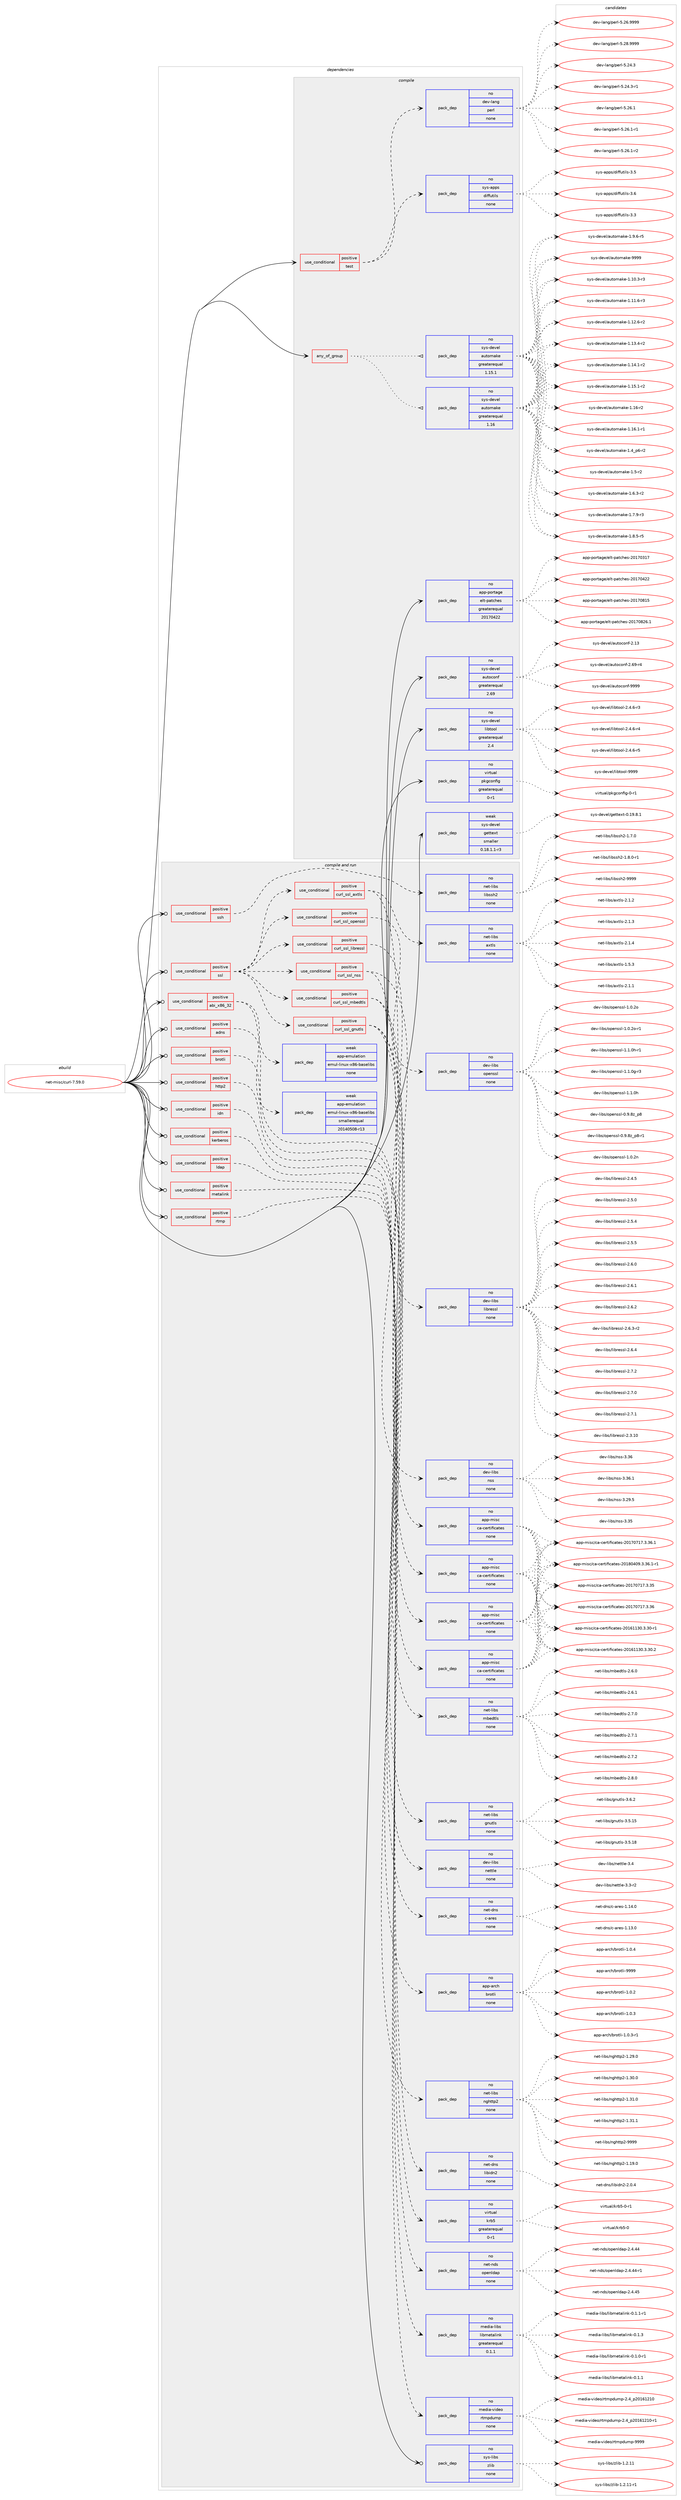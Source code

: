 digraph prolog {

# *************
# Graph options
# *************

newrank=true;
concentrate=true;
compound=true;
graph [rankdir=LR,fontname=Helvetica,fontsize=10,ranksep=1.5];#, ranksep=2.5, nodesep=0.2];
edge  [arrowhead=vee];
node  [fontname=Helvetica,fontsize=10];

# **********
# The ebuild
# **********

subgraph cluster_leftcol {
color=gray;
rank=same;
label=<<i>ebuild</i>>;
id [label="net-misc/curl-7.59.0", color=red, width=4, href="../net-misc/curl-7.59.0.svg"];
}

# ****************
# The dependencies
# ****************

subgraph cluster_midcol {
color=gray;
label=<<i>dependencies</i>>;
subgraph cluster_compile {
fillcolor="#eeeeee";
style=filled;
label=<<i>compile</i>>;
subgraph any24 {
dependency906 [label=<<TABLE BORDER="0" CELLBORDER="1" CELLSPACING="0" CELLPADDING="4"><TR><TD CELLPADDING="10">any_of_group</TD></TR></TABLE>>, shape=none, color=red];subgraph pack633 {
dependency907 [label=<<TABLE BORDER="0" CELLBORDER="1" CELLSPACING="0" CELLPADDING="4" WIDTH="220"><TR><TD ROWSPAN="6" CELLPADDING="30">pack_dep</TD></TR><TR><TD WIDTH="110">no</TD></TR><TR><TD>sys-devel</TD></TR><TR><TD>automake</TD></TR><TR><TD>greaterequal</TD></TR><TR><TD>1.16</TD></TR></TABLE>>, shape=none, color=blue];
}
dependency906:e -> dependency907:w [weight=20,style="dotted",arrowhead="oinv"];
subgraph pack634 {
dependency908 [label=<<TABLE BORDER="0" CELLBORDER="1" CELLSPACING="0" CELLPADDING="4" WIDTH="220"><TR><TD ROWSPAN="6" CELLPADDING="30">pack_dep</TD></TR><TR><TD WIDTH="110">no</TD></TR><TR><TD>sys-devel</TD></TR><TR><TD>automake</TD></TR><TR><TD>greaterequal</TD></TR><TR><TD>1.15.1</TD></TR></TABLE>>, shape=none, color=blue];
}
dependency906:e -> dependency908:w [weight=20,style="dotted",arrowhead="oinv"];
}
id:e -> dependency906:w [weight=20,style="solid",arrowhead="vee"];
subgraph cond251 {
dependency909 [label=<<TABLE BORDER="0" CELLBORDER="1" CELLSPACING="0" CELLPADDING="4"><TR><TD ROWSPAN="3" CELLPADDING="10">use_conditional</TD></TR><TR><TD>positive</TD></TR><TR><TD>test</TD></TR></TABLE>>, shape=none, color=red];
subgraph pack635 {
dependency910 [label=<<TABLE BORDER="0" CELLBORDER="1" CELLSPACING="0" CELLPADDING="4" WIDTH="220"><TR><TD ROWSPAN="6" CELLPADDING="30">pack_dep</TD></TR><TR><TD WIDTH="110">no</TD></TR><TR><TD>sys-apps</TD></TR><TR><TD>diffutils</TD></TR><TR><TD>none</TD></TR><TR><TD></TD></TR></TABLE>>, shape=none, color=blue];
}
dependency909:e -> dependency910:w [weight=20,style="dashed",arrowhead="vee"];
subgraph pack636 {
dependency911 [label=<<TABLE BORDER="0" CELLBORDER="1" CELLSPACING="0" CELLPADDING="4" WIDTH="220"><TR><TD ROWSPAN="6" CELLPADDING="30">pack_dep</TD></TR><TR><TD WIDTH="110">no</TD></TR><TR><TD>dev-lang</TD></TR><TR><TD>perl</TD></TR><TR><TD>none</TD></TR><TR><TD></TD></TR></TABLE>>, shape=none, color=blue];
}
dependency909:e -> dependency911:w [weight=20,style="dashed",arrowhead="vee"];
}
id:e -> dependency909:w [weight=20,style="solid",arrowhead="vee"];
subgraph pack637 {
dependency912 [label=<<TABLE BORDER="0" CELLBORDER="1" CELLSPACING="0" CELLPADDING="4" WIDTH="220"><TR><TD ROWSPAN="6" CELLPADDING="30">pack_dep</TD></TR><TR><TD WIDTH="110">no</TD></TR><TR><TD>app-portage</TD></TR><TR><TD>elt-patches</TD></TR><TR><TD>greaterequal</TD></TR><TR><TD>20170422</TD></TR></TABLE>>, shape=none, color=blue];
}
id:e -> dependency912:w [weight=20,style="solid",arrowhead="vee"];
subgraph pack638 {
dependency913 [label=<<TABLE BORDER="0" CELLBORDER="1" CELLSPACING="0" CELLPADDING="4" WIDTH="220"><TR><TD ROWSPAN="6" CELLPADDING="30">pack_dep</TD></TR><TR><TD WIDTH="110">no</TD></TR><TR><TD>sys-devel</TD></TR><TR><TD>autoconf</TD></TR><TR><TD>greaterequal</TD></TR><TR><TD>2.69</TD></TR></TABLE>>, shape=none, color=blue];
}
id:e -> dependency913:w [weight=20,style="solid",arrowhead="vee"];
subgraph pack639 {
dependency914 [label=<<TABLE BORDER="0" CELLBORDER="1" CELLSPACING="0" CELLPADDING="4" WIDTH="220"><TR><TD ROWSPAN="6" CELLPADDING="30">pack_dep</TD></TR><TR><TD WIDTH="110">no</TD></TR><TR><TD>sys-devel</TD></TR><TR><TD>libtool</TD></TR><TR><TD>greaterequal</TD></TR><TR><TD>2.4</TD></TR></TABLE>>, shape=none, color=blue];
}
id:e -> dependency914:w [weight=20,style="solid",arrowhead="vee"];
subgraph pack640 {
dependency915 [label=<<TABLE BORDER="0" CELLBORDER="1" CELLSPACING="0" CELLPADDING="4" WIDTH="220"><TR><TD ROWSPAN="6" CELLPADDING="30">pack_dep</TD></TR><TR><TD WIDTH="110">no</TD></TR><TR><TD>virtual</TD></TR><TR><TD>pkgconfig</TD></TR><TR><TD>greaterequal</TD></TR><TR><TD>0-r1</TD></TR></TABLE>>, shape=none, color=blue];
}
id:e -> dependency915:w [weight=20,style="solid",arrowhead="vee"];
subgraph pack641 {
dependency916 [label=<<TABLE BORDER="0" CELLBORDER="1" CELLSPACING="0" CELLPADDING="4" WIDTH="220"><TR><TD ROWSPAN="6" CELLPADDING="30">pack_dep</TD></TR><TR><TD WIDTH="110">weak</TD></TR><TR><TD>sys-devel</TD></TR><TR><TD>gettext</TD></TR><TR><TD>smaller</TD></TR><TR><TD>0.18.1.1-r3</TD></TR></TABLE>>, shape=none, color=blue];
}
id:e -> dependency916:w [weight=20,style="solid",arrowhead="vee"];
}
subgraph cluster_compileandrun {
fillcolor="#eeeeee";
style=filled;
label=<<i>compile and run</i>>;
subgraph cond252 {
dependency917 [label=<<TABLE BORDER="0" CELLBORDER="1" CELLSPACING="0" CELLPADDING="4"><TR><TD ROWSPAN="3" CELLPADDING="10">use_conditional</TD></TR><TR><TD>positive</TD></TR><TR><TD>abi_x86_32</TD></TR></TABLE>>, shape=none, color=red];
subgraph pack642 {
dependency918 [label=<<TABLE BORDER="0" CELLBORDER="1" CELLSPACING="0" CELLPADDING="4" WIDTH="220"><TR><TD ROWSPAN="6" CELLPADDING="30">pack_dep</TD></TR><TR><TD WIDTH="110">weak</TD></TR><TR><TD>app-emulation</TD></TR><TR><TD>emul-linux-x86-baselibs</TD></TR><TR><TD>smallerequal</TD></TR><TR><TD>20140508-r13</TD></TR></TABLE>>, shape=none, color=blue];
}
dependency917:e -> dependency918:w [weight=20,style="dashed",arrowhead="vee"];
subgraph pack643 {
dependency919 [label=<<TABLE BORDER="0" CELLBORDER="1" CELLSPACING="0" CELLPADDING="4" WIDTH="220"><TR><TD ROWSPAN="6" CELLPADDING="30">pack_dep</TD></TR><TR><TD WIDTH="110">weak</TD></TR><TR><TD>app-emulation</TD></TR><TR><TD>emul-linux-x86-baselibs</TD></TR><TR><TD>none</TD></TR><TR><TD></TD></TR></TABLE>>, shape=none, color=blue];
}
dependency917:e -> dependency919:w [weight=20,style="dashed",arrowhead="vee"];
}
id:e -> dependency917:w [weight=20,style="solid",arrowhead="odotvee"];
subgraph cond253 {
dependency920 [label=<<TABLE BORDER="0" CELLBORDER="1" CELLSPACING="0" CELLPADDING="4"><TR><TD ROWSPAN="3" CELLPADDING="10">use_conditional</TD></TR><TR><TD>positive</TD></TR><TR><TD>adns</TD></TR></TABLE>>, shape=none, color=red];
subgraph pack644 {
dependency921 [label=<<TABLE BORDER="0" CELLBORDER="1" CELLSPACING="0" CELLPADDING="4" WIDTH="220"><TR><TD ROWSPAN="6" CELLPADDING="30">pack_dep</TD></TR><TR><TD WIDTH="110">no</TD></TR><TR><TD>net-dns</TD></TR><TR><TD>c-ares</TD></TR><TR><TD>none</TD></TR><TR><TD></TD></TR></TABLE>>, shape=none, color=blue];
}
dependency920:e -> dependency921:w [weight=20,style="dashed",arrowhead="vee"];
}
id:e -> dependency920:w [weight=20,style="solid",arrowhead="odotvee"];
subgraph cond254 {
dependency922 [label=<<TABLE BORDER="0" CELLBORDER="1" CELLSPACING="0" CELLPADDING="4"><TR><TD ROWSPAN="3" CELLPADDING="10">use_conditional</TD></TR><TR><TD>positive</TD></TR><TR><TD>brotli</TD></TR></TABLE>>, shape=none, color=red];
subgraph pack645 {
dependency923 [label=<<TABLE BORDER="0" CELLBORDER="1" CELLSPACING="0" CELLPADDING="4" WIDTH="220"><TR><TD ROWSPAN="6" CELLPADDING="30">pack_dep</TD></TR><TR><TD WIDTH="110">no</TD></TR><TR><TD>app-arch</TD></TR><TR><TD>brotli</TD></TR><TR><TD>none</TD></TR><TR><TD></TD></TR></TABLE>>, shape=none, color=blue];
}
dependency922:e -> dependency923:w [weight=20,style="dashed",arrowhead="vee"];
}
id:e -> dependency922:w [weight=20,style="solid",arrowhead="odotvee"];
subgraph cond255 {
dependency924 [label=<<TABLE BORDER="0" CELLBORDER="1" CELLSPACING="0" CELLPADDING="4"><TR><TD ROWSPAN="3" CELLPADDING="10">use_conditional</TD></TR><TR><TD>positive</TD></TR><TR><TD>http2</TD></TR></TABLE>>, shape=none, color=red];
subgraph pack646 {
dependency925 [label=<<TABLE BORDER="0" CELLBORDER="1" CELLSPACING="0" CELLPADDING="4" WIDTH="220"><TR><TD ROWSPAN="6" CELLPADDING="30">pack_dep</TD></TR><TR><TD WIDTH="110">no</TD></TR><TR><TD>net-libs</TD></TR><TR><TD>nghttp2</TD></TR><TR><TD>none</TD></TR><TR><TD></TD></TR></TABLE>>, shape=none, color=blue];
}
dependency924:e -> dependency925:w [weight=20,style="dashed",arrowhead="vee"];
}
id:e -> dependency924:w [weight=20,style="solid",arrowhead="odotvee"];
subgraph cond256 {
dependency926 [label=<<TABLE BORDER="0" CELLBORDER="1" CELLSPACING="0" CELLPADDING="4"><TR><TD ROWSPAN="3" CELLPADDING="10">use_conditional</TD></TR><TR><TD>positive</TD></TR><TR><TD>idn</TD></TR></TABLE>>, shape=none, color=red];
subgraph pack647 {
dependency927 [label=<<TABLE BORDER="0" CELLBORDER="1" CELLSPACING="0" CELLPADDING="4" WIDTH="220"><TR><TD ROWSPAN="6" CELLPADDING="30">pack_dep</TD></TR><TR><TD WIDTH="110">no</TD></TR><TR><TD>net-dns</TD></TR><TR><TD>libidn2</TD></TR><TR><TD>none</TD></TR><TR><TD></TD></TR></TABLE>>, shape=none, color=blue];
}
dependency926:e -> dependency927:w [weight=20,style="dashed",arrowhead="vee"];
}
id:e -> dependency926:w [weight=20,style="solid",arrowhead="odotvee"];
subgraph cond257 {
dependency928 [label=<<TABLE BORDER="0" CELLBORDER="1" CELLSPACING="0" CELLPADDING="4"><TR><TD ROWSPAN="3" CELLPADDING="10">use_conditional</TD></TR><TR><TD>positive</TD></TR><TR><TD>kerberos</TD></TR></TABLE>>, shape=none, color=red];
subgraph pack648 {
dependency929 [label=<<TABLE BORDER="0" CELLBORDER="1" CELLSPACING="0" CELLPADDING="4" WIDTH="220"><TR><TD ROWSPAN="6" CELLPADDING="30">pack_dep</TD></TR><TR><TD WIDTH="110">no</TD></TR><TR><TD>virtual</TD></TR><TR><TD>krb5</TD></TR><TR><TD>greaterequal</TD></TR><TR><TD>0-r1</TD></TR></TABLE>>, shape=none, color=blue];
}
dependency928:e -> dependency929:w [weight=20,style="dashed",arrowhead="vee"];
}
id:e -> dependency928:w [weight=20,style="solid",arrowhead="odotvee"];
subgraph cond258 {
dependency930 [label=<<TABLE BORDER="0" CELLBORDER="1" CELLSPACING="0" CELLPADDING="4"><TR><TD ROWSPAN="3" CELLPADDING="10">use_conditional</TD></TR><TR><TD>positive</TD></TR><TR><TD>ldap</TD></TR></TABLE>>, shape=none, color=red];
subgraph pack649 {
dependency931 [label=<<TABLE BORDER="0" CELLBORDER="1" CELLSPACING="0" CELLPADDING="4" WIDTH="220"><TR><TD ROWSPAN="6" CELLPADDING="30">pack_dep</TD></TR><TR><TD WIDTH="110">no</TD></TR><TR><TD>net-nds</TD></TR><TR><TD>openldap</TD></TR><TR><TD>none</TD></TR><TR><TD></TD></TR></TABLE>>, shape=none, color=blue];
}
dependency930:e -> dependency931:w [weight=20,style="dashed",arrowhead="vee"];
}
id:e -> dependency930:w [weight=20,style="solid",arrowhead="odotvee"];
subgraph cond259 {
dependency932 [label=<<TABLE BORDER="0" CELLBORDER="1" CELLSPACING="0" CELLPADDING="4"><TR><TD ROWSPAN="3" CELLPADDING="10">use_conditional</TD></TR><TR><TD>positive</TD></TR><TR><TD>metalink</TD></TR></TABLE>>, shape=none, color=red];
subgraph pack650 {
dependency933 [label=<<TABLE BORDER="0" CELLBORDER="1" CELLSPACING="0" CELLPADDING="4" WIDTH="220"><TR><TD ROWSPAN="6" CELLPADDING="30">pack_dep</TD></TR><TR><TD WIDTH="110">no</TD></TR><TR><TD>media-libs</TD></TR><TR><TD>libmetalink</TD></TR><TR><TD>greaterequal</TD></TR><TR><TD>0.1.1</TD></TR></TABLE>>, shape=none, color=blue];
}
dependency932:e -> dependency933:w [weight=20,style="dashed",arrowhead="vee"];
}
id:e -> dependency932:w [weight=20,style="solid",arrowhead="odotvee"];
subgraph cond260 {
dependency934 [label=<<TABLE BORDER="0" CELLBORDER="1" CELLSPACING="0" CELLPADDING="4"><TR><TD ROWSPAN="3" CELLPADDING="10">use_conditional</TD></TR><TR><TD>positive</TD></TR><TR><TD>rtmp</TD></TR></TABLE>>, shape=none, color=red];
subgraph pack651 {
dependency935 [label=<<TABLE BORDER="0" CELLBORDER="1" CELLSPACING="0" CELLPADDING="4" WIDTH="220"><TR><TD ROWSPAN="6" CELLPADDING="30">pack_dep</TD></TR><TR><TD WIDTH="110">no</TD></TR><TR><TD>media-video</TD></TR><TR><TD>rtmpdump</TD></TR><TR><TD>none</TD></TR><TR><TD></TD></TR></TABLE>>, shape=none, color=blue];
}
dependency934:e -> dependency935:w [weight=20,style="dashed",arrowhead="vee"];
}
id:e -> dependency934:w [weight=20,style="solid",arrowhead="odotvee"];
subgraph cond261 {
dependency936 [label=<<TABLE BORDER="0" CELLBORDER="1" CELLSPACING="0" CELLPADDING="4"><TR><TD ROWSPAN="3" CELLPADDING="10">use_conditional</TD></TR><TR><TD>positive</TD></TR><TR><TD>ssh</TD></TR></TABLE>>, shape=none, color=red];
subgraph pack652 {
dependency937 [label=<<TABLE BORDER="0" CELLBORDER="1" CELLSPACING="0" CELLPADDING="4" WIDTH="220"><TR><TD ROWSPAN="6" CELLPADDING="30">pack_dep</TD></TR><TR><TD WIDTH="110">no</TD></TR><TR><TD>net-libs</TD></TR><TR><TD>libssh2</TD></TR><TR><TD>none</TD></TR><TR><TD></TD></TR></TABLE>>, shape=none, color=blue];
}
dependency936:e -> dependency937:w [weight=20,style="dashed",arrowhead="vee"];
}
id:e -> dependency936:w [weight=20,style="solid",arrowhead="odotvee"];
subgraph cond262 {
dependency938 [label=<<TABLE BORDER="0" CELLBORDER="1" CELLSPACING="0" CELLPADDING="4"><TR><TD ROWSPAN="3" CELLPADDING="10">use_conditional</TD></TR><TR><TD>positive</TD></TR><TR><TD>ssl</TD></TR></TABLE>>, shape=none, color=red];
subgraph cond263 {
dependency939 [label=<<TABLE BORDER="0" CELLBORDER="1" CELLSPACING="0" CELLPADDING="4"><TR><TD ROWSPAN="3" CELLPADDING="10">use_conditional</TD></TR><TR><TD>positive</TD></TR><TR><TD>curl_ssl_axtls</TD></TR></TABLE>>, shape=none, color=red];
subgraph pack653 {
dependency940 [label=<<TABLE BORDER="0" CELLBORDER="1" CELLSPACING="0" CELLPADDING="4" WIDTH="220"><TR><TD ROWSPAN="6" CELLPADDING="30">pack_dep</TD></TR><TR><TD WIDTH="110">no</TD></TR><TR><TD>net-libs</TD></TR><TR><TD>axtls</TD></TR><TR><TD>none</TD></TR><TR><TD></TD></TR></TABLE>>, shape=none, color=blue];
}
dependency939:e -> dependency940:w [weight=20,style="dashed",arrowhead="vee"];
subgraph pack654 {
dependency941 [label=<<TABLE BORDER="0" CELLBORDER="1" CELLSPACING="0" CELLPADDING="4" WIDTH="220"><TR><TD ROWSPAN="6" CELLPADDING="30">pack_dep</TD></TR><TR><TD WIDTH="110">no</TD></TR><TR><TD>app-misc</TD></TR><TR><TD>ca-certificates</TD></TR><TR><TD>none</TD></TR><TR><TD></TD></TR></TABLE>>, shape=none, color=blue];
}
dependency939:e -> dependency941:w [weight=20,style="dashed",arrowhead="vee"];
}
dependency938:e -> dependency939:w [weight=20,style="dashed",arrowhead="vee"];
subgraph cond264 {
dependency942 [label=<<TABLE BORDER="0" CELLBORDER="1" CELLSPACING="0" CELLPADDING="4"><TR><TD ROWSPAN="3" CELLPADDING="10">use_conditional</TD></TR><TR><TD>positive</TD></TR><TR><TD>curl_ssl_gnutls</TD></TR></TABLE>>, shape=none, color=red];
subgraph pack655 {
dependency943 [label=<<TABLE BORDER="0" CELLBORDER="1" CELLSPACING="0" CELLPADDING="4" WIDTH="220"><TR><TD ROWSPAN="6" CELLPADDING="30">pack_dep</TD></TR><TR><TD WIDTH="110">no</TD></TR><TR><TD>net-libs</TD></TR><TR><TD>gnutls</TD></TR><TR><TD>none</TD></TR><TR><TD></TD></TR></TABLE>>, shape=none, color=blue];
}
dependency942:e -> dependency943:w [weight=20,style="dashed",arrowhead="vee"];
subgraph pack656 {
dependency944 [label=<<TABLE BORDER="0" CELLBORDER="1" CELLSPACING="0" CELLPADDING="4" WIDTH="220"><TR><TD ROWSPAN="6" CELLPADDING="30">pack_dep</TD></TR><TR><TD WIDTH="110">no</TD></TR><TR><TD>dev-libs</TD></TR><TR><TD>nettle</TD></TR><TR><TD>none</TD></TR><TR><TD></TD></TR></TABLE>>, shape=none, color=blue];
}
dependency942:e -> dependency944:w [weight=20,style="dashed",arrowhead="vee"];
subgraph pack657 {
dependency945 [label=<<TABLE BORDER="0" CELLBORDER="1" CELLSPACING="0" CELLPADDING="4" WIDTH="220"><TR><TD ROWSPAN="6" CELLPADDING="30">pack_dep</TD></TR><TR><TD WIDTH="110">no</TD></TR><TR><TD>app-misc</TD></TR><TR><TD>ca-certificates</TD></TR><TR><TD>none</TD></TR><TR><TD></TD></TR></TABLE>>, shape=none, color=blue];
}
dependency942:e -> dependency945:w [weight=20,style="dashed",arrowhead="vee"];
}
dependency938:e -> dependency942:w [weight=20,style="dashed",arrowhead="vee"];
subgraph cond265 {
dependency946 [label=<<TABLE BORDER="0" CELLBORDER="1" CELLSPACING="0" CELLPADDING="4"><TR><TD ROWSPAN="3" CELLPADDING="10">use_conditional</TD></TR><TR><TD>positive</TD></TR><TR><TD>curl_ssl_libressl</TD></TR></TABLE>>, shape=none, color=red];
subgraph pack658 {
dependency947 [label=<<TABLE BORDER="0" CELLBORDER="1" CELLSPACING="0" CELLPADDING="4" WIDTH="220"><TR><TD ROWSPAN="6" CELLPADDING="30">pack_dep</TD></TR><TR><TD WIDTH="110">no</TD></TR><TR><TD>dev-libs</TD></TR><TR><TD>libressl</TD></TR><TR><TD>none</TD></TR><TR><TD></TD></TR></TABLE>>, shape=none, color=blue];
}
dependency946:e -> dependency947:w [weight=20,style="dashed",arrowhead="vee"];
}
dependency938:e -> dependency946:w [weight=20,style="dashed",arrowhead="vee"];
subgraph cond266 {
dependency948 [label=<<TABLE BORDER="0" CELLBORDER="1" CELLSPACING="0" CELLPADDING="4"><TR><TD ROWSPAN="3" CELLPADDING="10">use_conditional</TD></TR><TR><TD>positive</TD></TR><TR><TD>curl_ssl_mbedtls</TD></TR></TABLE>>, shape=none, color=red];
subgraph pack659 {
dependency949 [label=<<TABLE BORDER="0" CELLBORDER="1" CELLSPACING="0" CELLPADDING="4" WIDTH="220"><TR><TD ROWSPAN="6" CELLPADDING="30">pack_dep</TD></TR><TR><TD WIDTH="110">no</TD></TR><TR><TD>net-libs</TD></TR><TR><TD>mbedtls</TD></TR><TR><TD>none</TD></TR><TR><TD></TD></TR></TABLE>>, shape=none, color=blue];
}
dependency948:e -> dependency949:w [weight=20,style="dashed",arrowhead="vee"];
subgraph pack660 {
dependency950 [label=<<TABLE BORDER="0" CELLBORDER="1" CELLSPACING="0" CELLPADDING="4" WIDTH="220"><TR><TD ROWSPAN="6" CELLPADDING="30">pack_dep</TD></TR><TR><TD WIDTH="110">no</TD></TR><TR><TD>app-misc</TD></TR><TR><TD>ca-certificates</TD></TR><TR><TD>none</TD></TR><TR><TD></TD></TR></TABLE>>, shape=none, color=blue];
}
dependency948:e -> dependency950:w [weight=20,style="dashed",arrowhead="vee"];
}
dependency938:e -> dependency948:w [weight=20,style="dashed",arrowhead="vee"];
subgraph cond267 {
dependency951 [label=<<TABLE BORDER="0" CELLBORDER="1" CELLSPACING="0" CELLPADDING="4"><TR><TD ROWSPAN="3" CELLPADDING="10">use_conditional</TD></TR><TR><TD>positive</TD></TR><TR><TD>curl_ssl_openssl</TD></TR></TABLE>>, shape=none, color=red];
subgraph pack661 {
dependency952 [label=<<TABLE BORDER="0" CELLBORDER="1" CELLSPACING="0" CELLPADDING="4" WIDTH="220"><TR><TD ROWSPAN="6" CELLPADDING="30">pack_dep</TD></TR><TR><TD WIDTH="110">no</TD></TR><TR><TD>dev-libs</TD></TR><TR><TD>openssl</TD></TR><TR><TD>none</TD></TR><TR><TD></TD></TR></TABLE>>, shape=none, color=blue];
}
dependency951:e -> dependency952:w [weight=20,style="dashed",arrowhead="vee"];
}
dependency938:e -> dependency951:w [weight=20,style="dashed",arrowhead="vee"];
subgraph cond268 {
dependency953 [label=<<TABLE BORDER="0" CELLBORDER="1" CELLSPACING="0" CELLPADDING="4"><TR><TD ROWSPAN="3" CELLPADDING="10">use_conditional</TD></TR><TR><TD>positive</TD></TR><TR><TD>curl_ssl_nss</TD></TR></TABLE>>, shape=none, color=red];
subgraph pack662 {
dependency954 [label=<<TABLE BORDER="0" CELLBORDER="1" CELLSPACING="0" CELLPADDING="4" WIDTH="220"><TR><TD ROWSPAN="6" CELLPADDING="30">pack_dep</TD></TR><TR><TD WIDTH="110">no</TD></TR><TR><TD>dev-libs</TD></TR><TR><TD>nss</TD></TR><TR><TD>none</TD></TR><TR><TD></TD></TR></TABLE>>, shape=none, color=blue];
}
dependency953:e -> dependency954:w [weight=20,style="dashed",arrowhead="vee"];
subgraph pack663 {
dependency955 [label=<<TABLE BORDER="0" CELLBORDER="1" CELLSPACING="0" CELLPADDING="4" WIDTH="220"><TR><TD ROWSPAN="6" CELLPADDING="30">pack_dep</TD></TR><TR><TD WIDTH="110">no</TD></TR><TR><TD>app-misc</TD></TR><TR><TD>ca-certificates</TD></TR><TR><TD>none</TD></TR><TR><TD></TD></TR></TABLE>>, shape=none, color=blue];
}
dependency953:e -> dependency955:w [weight=20,style="dashed",arrowhead="vee"];
}
dependency938:e -> dependency953:w [weight=20,style="dashed",arrowhead="vee"];
}
id:e -> dependency938:w [weight=20,style="solid",arrowhead="odotvee"];
subgraph pack664 {
dependency956 [label=<<TABLE BORDER="0" CELLBORDER="1" CELLSPACING="0" CELLPADDING="4" WIDTH="220"><TR><TD ROWSPAN="6" CELLPADDING="30">pack_dep</TD></TR><TR><TD WIDTH="110">no</TD></TR><TR><TD>sys-libs</TD></TR><TR><TD>zlib</TD></TR><TR><TD>none</TD></TR><TR><TD></TD></TR></TABLE>>, shape=none, color=blue];
}
id:e -> dependency956:w [weight=20,style="solid",arrowhead="odotvee"];
}
subgraph cluster_run {
fillcolor="#eeeeee";
style=filled;
label=<<i>run</i>>;
}
}

# **************
# The candidates
# **************

subgraph cluster_choices {
rank=same;
color=gray;
label=<<i>candidates</i>>;

subgraph choice633 {
color=black;
nodesep=1;
choice11512111545100101118101108479711711611110997107101454946494846514511451 [label="sys-devel/automake-1.10.3-r3", color=red, width=4,href="../sys-devel/automake-1.10.3-r3.svg"];
choice11512111545100101118101108479711711611110997107101454946494946544511451 [label="sys-devel/automake-1.11.6-r3", color=red, width=4,href="../sys-devel/automake-1.11.6-r3.svg"];
choice11512111545100101118101108479711711611110997107101454946495046544511450 [label="sys-devel/automake-1.12.6-r2", color=red, width=4,href="../sys-devel/automake-1.12.6-r2.svg"];
choice11512111545100101118101108479711711611110997107101454946495146524511450 [label="sys-devel/automake-1.13.4-r2", color=red, width=4,href="../sys-devel/automake-1.13.4-r2.svg"];
choice11512111545100101118101108479711711611110997107101454946495246494511450 [label="sys-devel/automake-1.14.1-r2", color=red, width=4,href="../sys-devel/automake-1.14.1-r2.svg"];
choice11512111545100101118101108479711711611110997107101454946495346494511450 [label="sys-devel/automake-1.15.1-r2", color=red, width=4,href="../sys-devel/automake-1.15.1-r2.svg"];
choice1151211154510010111810110847971171161111099710710145494649544511450 [label="sys-devel/automake-1.16-r2", color=red, width=4,href="../sys-devel/automake-1.16-r2.svg"];
choice11512111545100101118101108479711711611110997107101454946495446494511449 [label="sys-devel/automake-1.16.1-r1", color=red, width=4,href="../sys-devel/automake-1.16.1-r1.svg"];
choice115121115451001011181011084797117116111109971071014549465295112544511450 [label="sys-devel/automake-1.4_p6-r2", color=red, width=4,href="../sys-devel/automake-1.4_p6-r2.svg"];
choice11512111545100101118101108479711711611110997107101454946534511450 [label="sys-devel/automake-1.5-r2", color=red, width=4,href="../sys-devel/automake-1.5-r2.svg"];
choice115121115451001011181011084797117116111109971071014549465446514511450 [label="sys-devel/automake-1.6.3-r2", color=red, width=4,href="../sys-devel/automake-1.6.3-r2.svg"];
choice115121115451001011181011084797117116111109971071014549465546574511451 [label="sys-devel/automake-1.7.9-r3", color=red, width=4,href="../sys-devel/automake-1.7.9-r3.svg"];
choice115121115451001011181011084797117116111109971071014549465646534511453 [label="sys-devel/automake-1.8.5-r5", color=red, width=4,href="../sys-devel/automake-1.8.5-r5.svg"];
choice115121115451001011181011084797117116111109971071014549465746544511453 [label="sys-devel/automake-1.9.6-r5", color=red, width=4,href="../sys-devel/automake-1.9.6-r5.svg"];
choice115121115451001011181011084797117116111109971071014557575757 [label="sys-devel/automake-9999", color=red, width=4,href="../sys-devel/automake-9999.svg"];
dependency907:e -> choice11512111545100101118101108479711711611110997107101454946494846514511451:w [style=dotted,weight="100"];
dependency907:e -> choice11512111545100101118101108479711711611110997107101454946494946544511451:w [style=dotted,weight="100"];
dependency907:e -> choice11512111545100101118101108479711711611110997107101454946495046544511450:w [style=dotted,weight="100"];
dependency907:e -> choice11512111545100101118101108479711711611110997107101454946495146524511450:w [style=dotted,weight="100"];
dependency907:e -> choice11512111545100101118101108479711711611110997107101454946495246494511450:w [style=dotted,weight="100"];
dependency907:e -> choice11512111545100101118101108479711711611110997107101454946495346494511450:w [style=dotted,weight="100"];
dependency907:e -> choice1151211154510010111810110847971171161111099710710145494649544511450:w [style=dotted,weight="100"];
dependency907:e -> choice11512111545100101118101108479711711611110997107101454946495446494511449:w [style=dotted,weight="100"];
dependency907:e -> choice115121115451001011181011084797117116111109971071014549465295112544511450:w [style=dotted,weight="100"];
dependency907:e -> choice11512111545100101118101108479711711611110997107101454946534511450:w [style=dotted,weight="100"];
dependency907:e -> choice115121115451001011181011084797117116111109971071014549465446514511450:w [style=dotted,weight="100"];
dependency907:e -> choice115121115451001011181011084797117116111109971071014549465546574511451:w [style=dotted,weight="100"];
dependency907:e -> choice115121115451001011181011084797117116111109971071014549465646534511453:w [style=dotted,weight="100"];
dependency907:e -> choice115121115451001011181011084797117116111109971071014549465746544511453:w [style=dotted,weight="100"];
dependency907:e -> choice115121115451001011181011084797117116111109971071014557575757:w [style=dotted,weight="100"];
}
subgraph choice634 {
color=black;
nodesep=1;
choice11512111545100101118101108479711711611110997107101454946494846514511451 [label="sys-devel/automake-1.10.3-r3", color=red, width=4,href="../sys-devel/automake-1.10.3-r3.svg"];
choice11512111545100101118101108479711711611110997107101454946494946544511451 [label="sys-devel/automake-1.11.6-r3", color=red, width=4,href="../sys-devel/automake-1.11.6-r3.svg"];
choice11512111545100101118101108479711711611110997107101454946495046544511450 [label="sys-devel/automake-1.12.6-r2", color=red, width=4,href="../sys-devel/automake-1.12.6-r2.svg"];
choice11512111545100101118101108479711711611110997107101454946495146524511450 [label="sys-devel/automake-1.13.4-r2", color=red, width=4,href="../sys-devel/automake-1.13.4-r2.svg"];
choice11512111545100101118101108479711711611110997107101454946495246494511450 [label="sys-devel/automake-1.14.1-r2", color=red, width=4,href="../sys-devel/automake-1.14.1-r2.svg"];
choice11512111545100101118101108479711711611110997107101454946495346494511450 [label="sys-devel/automake-1.15.1-r2", color=red, width=4,href="../sys-devel/automake-1.15.1-r2.svg"];
choice1151211154510010111810110847971171161111099710710145494649544511450 [label="sys-devel/automake-1.16-r2", color=red, width=4,href="../sys-devel/automake-1.16-r2.svg"];
choice11512111545100101118101108479711711611110997107101454946495446494511449 [label="sys-devel/automake-1.16.1-r1", color=red, width=4,href="../sys-devel/automake-1.16.1-r1.svg"];
choice115121115451001011181011084797117116111109971071014549465295112544511450 [label="sys-devel/automake-1.4_p6-r2", color=red, width=4,href="../sys-devel/automake-1.4_p6-r2.svg"];
choice11512111545100101118101108479711711611110997107101454946534511450 [label="sys-devel/automake-1.5-r2", color=red, width=4,href="../sys-devel/automake-1.5-r2.svg"];
choice115121115451001011181011084797117116111109971071014549465446514511450 [label="sys-devel/automake-1.6.3-r2", color=red, width=4,href="../sys-devel/automake-1.6.3-r2.svg"];
choice115121115451001011181011084797117116111109971071014549465546574511451 [label="sys-devel/automake-1.7.9-r3", color=red, width=4,href="../sys-devel/automake-1.7.9-r3.svg"];
choice115121115451001011181011084797117116111109971071014549465646534511453 [label="sys-devel/automake-1.8.5-r5", color=red, width=4,href="../sys-devel/automake-1.8.5-r5.svg"];
choice115121115451001011181011084797117116111109971071014549465746544511453 [label="sys-devel/automake-1.9.6-r5", color=red, width=4,href="../sys-devel/automake-1.9.6-r5.svg"];
choice115121115451001011181011084797117116111109971071014557575757 [label="sys-devel/automake-9999", color=red, width=4,href="../sys-devel/automake-9999.svg"];
dependency908:e -> choice11512111545100101118101108479711711611110997107101454946494846514511451:w [style=dotted,weight="100"];
dependency908:e -> choice11512111545100101118101108479711711611110997107101454946494946544511451:w [style=dotted,weight="100"];
dependency908:e -> choice11512111545100101118101108479711711611110997107101454946495046544511450:w [style=dotted,weight="100"];
dependency908:e -> choice11512111545100101118101108479711711611110997107101454946495146524511450:w [style=dotted,weight="100"];
dependency908:e -> choice11512111545100101118101108479711711611110997107101454946495246494511450:w [style=dotted,weight="100"];
dependency908:e -> choice11512111545100101118101108479711711611110997107101454946495346494511450:w [style=dotted,weight="100"];
dependency908:e -> choice1151211154510010111810110847971171161111099710710145494649544511450:w [style=dotted,weight="100"];
dependency908:e -> choice11512111545100101118101108479711711611110997107101454946495446494511449:w [style=dotted,weight="100"];
dependency908:e -> choice115121115451001011181011084797117116111109971071014549465295112544511450:w [style=dotted,weight="100"];
dependency908:e -> choice11512111545100101118101108479711711611110997107101454946534511450:w [style=dotted,weight="100"];
dependency908:e -> choice115121115451001011181011084797117116111109971071014549465446514511450:w [style=dotted,weight="100"];
dependency908:e -> choice115121115451001011181011084797117116111109971071014549465546574511451:w [style=dotted,weight="100"];
dependency908:e -> choice115121115451001011181011084797117116111109971071014549465646534511453:w [style=dotted,weight="100"];
dependency908:e -> choice115121115451001011181011084797117116111109971071014549465746544511453:w [style=dotted,weight="100"];
dependency908:e -> choice115121115451001011181011084797117116111109971071014557575757:w [style=dotted,weight="100"];
}
subgraph choice635 {
color=black;
nodesep=1;
choice11512111545971121121154710010510210211711610510811545514651 [label="sys-apps/diffutils-3.3", color=red, width=4,href="../sys-apps/diffutils-3.3.svg"];
choice11512111545971121121154710010510210211711610510811545514653 [label="sys-apps/diffutils-3.5", color=red, width=4,href="../sys-apps/diffutils-3.5.svg"];
choice11512111545971121121154710010510210211711610510811545514654 [label="sys-apps/diffutils-3.6", color=red, width=4,href="../sys-apps/diffutils-3.6.svg"];
dependency910:e -> choice11512111545971121121154710010510210211711610510811545514651:w [style=dotted,weight="100"];
dependency910:e -> choice11512111545971121121154710010510210211711610510811545514653:w [style=dotted,weight="100"];
dependency910:e -> choice11512111545971121121154710010510210211711610510811545514654:w [style=dotted,weight="100"];
}
subgraph choice636 {
color=black;
nodesep=1;
choice10010111845108971101034711210111410845534650524651 [label="dev-lang/perl-5.24.3", color=red, width=4,href="../dev-lang/perl-5.24.3.svg"];
choice100101118451089711010347112101114108455346505246514511449 [label="dev-lang/perl-5.24.3-r1", color=red, width=4,href="../dev-lang/perl-5.24.3-r1.svg"];
choice10010111845108971101034711210111410845534650544649 [label="dev-lang/perl-5.26.1", color=red, width=4,href="../dev-lang/perl-5.26.1.svg"];
choice100101118451089711010347112101114108455346505446494511449 [label="dev-lang/perl-5.26.1-r1", color=red, width=4,href="../dev-lang/perl-5.26.1-r1.svg"];
choice100101118451089711010347112101114108455346505446494511450 [label="dev-lang/perl-5.26.1-r2", color=red, width=4,href="../dev-lang/perl-5.26.1-r2.svg"];
choice10010111845108971101034711210111410845534650544657575757 [label="dev-lang/perl-5.26.9999", color=red, width=4,href="../dev-lang/perl-5.26.9999.svg"];
choice10010111845108971101034711210111410845534650564657575757 [label="dev-lang/perl-5.28.9999", color=red, width=4,href="../dev-lang/perl-5.28.9999.svg"];
dependency911:e -> choice10010111845108971101034711210111410845534650524651:w [style=dotted,weight="100"];
dependency911:e -> choice100101118451089711010347112101114108455346505246514511449:w [style=dotted,weight="100"];
dependency911:e -> choice10010111845108971101034711210111410845534650544649:w [style=dotted,weight="100"];
dependency911:e -> choice100101118451089711010347112101114108455346505446494511449:w [style=dotted,weight="100"];
dependency911:e -> choice100101118451089711010347112101114108455346505446494511450:w [style=dotted,weight="100"];
dependency911:e -> choice10010111845108971101034711210111410845534650544657575757:w [style=dotted,weight="100"];
dependency911:e -> choice10010111845108971101034711210111410845534650564657575757:w [style=dotted,weight="100"];
}
subgraph choice637 {
color=black;
nodesep=1;
choice97112112451121111141169710310147101108116451129711699104101115455048495548514955 [label="app-portage/elt-patches-20170317", color=red, width=4,href="../app-portage/elt-patches-20170317.svg"];
choice97112112451121111141169710310147101108116451129711699104101115455048495548525050 [label="app-portage/elt-patches-20170422", color=red, width=4,href="../app-portage/elt-patches-20170422.svg"];
choice97112112451121111141169710310147101108116451129711699104101115455048495548564953 [label="app-portage/elt-patches-20170815", color=red, width=4,href="../app-portage/elt-patches-20170815.svg"];
choice971121124511211111411697103101471011081164511297116991041011154550484955485650544649 [label="app-portage/elt-patches-20170826.1", color=red, width=4,href="../app-portage/elt-patches-20170826.1.svg"];
dependency912:e -> choice97112112451121111141169710310147101108116451129711699104101115455048495548514955:w [style=dotted,weight="100"];
dependency912:e -> choice97112112451121111141169710310147101108116451129711699104101115455048495548525050:w [style=dotted,weight="100"];
dependency912:e -> choice97112112451121111141169710310147101108116451129711699104101115455048495548564953:w [style=dotted,weight="100"];
dependency912:e -> choice971121124511211111411697103101471011081164511297116991041011154550484955485650544649:w [style=dotted,weight="100"];
}
subgraph choice638 {
color=black;
nodesep=1;
choice115121115451001011181011084797117116111991111101024550464951 [label="sys-devel/autoconf-2.13", color=red, width=4,href="../sys-devel/autoconf-2.13.svg"];
choice1151211154510010111810110847971171161119911111010245504654574511452 [label="sys-devel/autoconf-2.69-r4", color=red, width=4,href="../sys-devel/autoconf-2.69-r4.svg"];
choice115121115451001011181011084797117116111991111101024557575757 [label="sys-devel/autoconf-9999", color=red, width=4,href="../sys-devel/autoconf-9999.svg"];
dependency913:e -> choice115121115451001011181011084797117116111991111101024550464951:w [style=dotted,weight="100"];
dependency913:e -> choice1151211154510010111810110847971171161119911111010245504654574511452:w [style=dotted,weight="100"];
dependency913:e -> choice115121115451001011181011084797117116111991111101024557575757:w [style=dotted,weight="100"];
}
subgraph choice639 {
color=black;
nodesep=1;
choice1151211154510010111810110847108105981161111111084550465246544511451 [label="sys-devel/libtool-2.4.6-r3", color=red, width=4,href="../sys-devel/libtool-2.4.6-r3.svg"];
choice1151211154510010111810110847108105981161111111084550465246544511452 [label="sys-devel/libtool-2.4.6-r4", color=red, width=4,href="../sys-devel/libtool-2.4.6-r4.svg"];
choice1151211154510010111810110847108105981161111111084550465246544511453 [label="sys-devel/libtool-2.4.6-r5", color=red, width=4,href="../sys-devel/libtool-2.4.6-r5.svg"];
choice1151211154510010111810110847108105981161111111084557575757 [label="sys-devel/libtool-9999", color=red, width=4,href="../sys-devel/libtool-9999.svg"];
dependency914:e -> choice1151211154510010111810110847108105981161111111084550465246544511451:w [style=dotted,weight="100"];
dependency914:e -> choice1151211154510010111810110847108105981161111111084550465246544511452:w [style=dotted,weight="100"];
dependency914:e -> choice1151211154510010111810110847108105981161111111084550465246544511453:w [style=dotted,weight="100"];
dependency914:e -> choice1151211154510010111810110847108105981161111111084557575757:w [style=dotted,weight="100"];
}
subgraph choice640 {
color=black;
nodesep=1;
choice11810511411611797108471121071039911111010210510345484511449 [label="virtual/pkgconfig-0-r1", color=red, width=4,href="../virtual/pkgconfig-0-r1.svg"];
dependency915:e -> choice11810511411611797108471121071039911111010210510345484511449:w [style=dotted,weight="100"];
}
subgraph choice641 {
color=black;
nodesep=1;
choice1151211154510010111810110847103101116116101120116454846495746564649 [label="sys-devel/gettext-0.19.8.1", color=red, width=4,href="../sys-devel/gettext-0.19.8.1.svg"];
dependency916:e -> choice1151211154510010111810110847103101116116101120116454846495746564649:w [style=dotted,weight="100"];
}
subgraph choice642 {
color=black;
nodesep=1;
}
subgraph choice643 {
color=black;
nodesep=1;
}
subgraph choice644 {
color=black;
nodesep=1;
choice110101116451001101154799459711410111545494649514648 [label="net-dns/c-ares-1.13.0", color=red, width=4,href="../net-dns/c-ares-1.13.0.svg"];
choice110101116451001101154799459711410111545494649524648 [label="net-dns/c-ares-1.14.0", color=red, width=4,href="../net-dns/c-ares-1.14.0.svg"];
dependency921:e -> choice110101116451001101154799459711410111545494649514648:w [style=dotted,weight="100"];
dependency921:e -> choice110101116451001101154799459711410111545494649524648:w [style=dotted,weight="100"];
}
subgraph choice645 {
color=black;
nodesep=1;
choice971121124597114991044798114111116108105454946484650 [label="app-arch/brotli-1.0.2", color=red, width=4,href="../app-arch/brotli-1.0.2.svg"];
choice971121124597114991044798114111116108105454946484651 [label="app-arch/brotli-1.0.3", color=red, width=4,href="../app-arch/brotli-1.0.3.svg"];
choice9711211245971149910447981141111161081054549464846514511449 [label="app-arch/brotli-1.0.3-r1", color=red, width=4,href="../app-arch/brotli-1.0.3-r1.svg"];
choice971121124597114991044798114111116108105454946484652 [label="app-arch/brotli-1.0.4", color=red, width=4,href="../app-arch/brotli-1.0.4.svg"];
choice9711211245971149910447981141111161081054557575757 [label="app-arch/brotli-9999", color=red, width=4,href="../app-arch/brotli-9999.svg"];
dependency923:e -> choice971121124597114991044798114111116108105454946484650:w [style=dotted,weight="100"];
dependency923:e -> choice971121124597114991044798114111116108105454946484651:w [style=dotted,weight="100"];
dependency923:e -> choice9711211245971149910447981141111161081054549464846514511449:w [style=dotted,weight="100"];
dependency923:e -> choice971121124597114991044798114111116108105454946484652:w [style=dotted,weight="100"];
dependency923:e -> choice9711211245971149910447981141111161081054557575757:w [style=dotted,weight="100"];
}
subgraph choice646 {
color=black;
nodesep=1;
choice1101011164510810598115471101031041161161125045494649574648 [label="net-libs/nghttp2-1.19.0", color=red, width=4,href="../net-libs/nghttp2-1.19.0.svg"];
choice1101011164510810598115471101031041161161125045494650574648 [label="net-libs/nghttp2-1.29.0", color=red, width=4,href="../net-libs/nghttp2-1.29.0.svg"];
choice1101011164510810598115471101031041161161125045494651484648 [label="net-libs/nghttp2-1.30.0", color=red, width=4,href="../net-libs/nghttp2-1.30.0.svg"];
choice1101011164510810598115471101031041161161125045494651494648 [label="net-libs/nghttp2-1.31.0", color=red, width=4,href="../net-libs/nghttp2-1.31.0.svg"];
choice1101011164510810598115471101031041161161125045494651494649 [label="net-libs/nghttp2-1.31.1", color=red, width=4,href="../net-libs/nghttp2-1.31.1.svg"];
choice110101116451081059811547110103104116116112504557575757 [label="net-libs/nghttp2-9999", color=red, width=4,href="../net-libs/nghttp2-9999.svg"];
dependency925:e -> choice1101011164510810598115471101031041161161125045494649574648:w [style=dotted,weight="100"];
dependency925:e -> choice1101011164510810598115471101031041161161125045494650574648:w [style=dotted,weight="100"];
dependency925:e -> choice1101011164510810598115471101031041161161125045494651484648:w [style=dotted,weight="100"];
dependency925:e -> choice1101011164510810598115471101031041161161125045494651494648:w [style=dotted,weight="100"];
dependency925:e -> choice1101011164510810598115471101031041161161125045494651494649:w [style=dotted,weight="100"];
dependency925:e -> choice110101116451081059811547110103104116116112504557575757:w [style=dotted,weight="100"];
}
subgraph choice647 {
color=black;
nodesep=1;
choice11010111645100110115471081059810510011050455046484652 [label="net-dns/libidn2-2.0.4", color=red, width=4,href="../net-dns/libidn2-2.0.4.svg"];
dependency927:e -> choice11010111645100110115471081059810510011050455046484652:w [style=dotted,weight="100"];
}
subgraph choice648 {
color=black;
nodesep=1;
choice118105114116117971084710711498534548 [label="virtual/krb5-0", color=red, width=4,href="../virtual/krb5-0.svg"];
choice1181051141161179710847107114985345484511449 [label="virtual/krb5-0-r1", color=red, width=4,href="../virtual/krb5-0-r1.svg"];
dependency929:e -> choice118105114116117971084710711498534548:w [style=dotted,weight="100"];
dependency929:e -> choice1181051141161179710847107114985345484511449:w [style=dotted,weight="100"];
}
subgraph choice649 {
color=black;
nodesep=1;
choice11010111645110100115471111121011101081009711245504652465252 [label="net-nds/openldap-2.4.44", color=red, width=4,href="../net-nds/openldap-2.4.44.svg"];
choice110101116451101001154711111210111010810097112455046524652524511449 [label="net-nds/openldap-2.4.44-r1", color=red, width=4,href="../net-nds/openldap-2.4.44-r1.svg"];
choice11010111645110100115471111121011101081009711245504652465253 [label="net-nds/openldap-2.4.45", color=red, width=4,href="../net-nds/openldap-2.4.45.svg"];
dependency931:e -> choice11010111645110100115471111121011101081009711245504652465252:w [style=dotted,weight="100"];
dependency931:e -> choice110101116451101001154711111210111010810097112455046524652524511449:w [style=dotted,weight="100"];
dependency931:e -> choice11010111645110100115471111121011101081009711245504652465253:w [style=dotted,weight="100"];
}
subgraph choice650 {
color=black;
nodesep=1;
choice1091011001059745108105981154710810598109101116971081051101074548464946484511449 [label="media-libs/libmetalink-0.1.0-r1", color=red, width=4,href="../media-libs/libmetalink-0.1.0-r1.svg"];
choice109101100105974510810598115471081059810910111697108105110107454846494649 [label="media-libs/libmetalink-0.1.1", color=red, width=4,href="../media-libs/libmetalink-0.1.1.svg"];
choice1091011001059745108105981154710810598109101116971081051101074548464946494511449 [label="media-libs/libmetalink-0.1.1-r1", color=red, width=4,href="../media-libs/libmetalink-0.1.1-r1.svg"];
choice109101100105974510810598115471081059810910111697108105110107454846494651 [label="media-libs/libmetalink-0.1.3", color=red, width=4,href="../media-libs/libmetalink-0.1.3.svg"];
dependency933:e -> choice1091011001059745108105981154710810598109101116971081051101074548464946484511449:w [style=dotted,weight="100"];
dependency933:e -> choice109101100105974510810598115471081059810910111697108105110107454846494649:w [style=dotted,weight="100"];
dependency933:e -> choice1091011001059745108105981154710810598109101116971081051101074548464946494511449:w [style=dotted,weight="100"];
dependency933:e -> choice109101100105974510810598115471081059810910111697108105110107454846494651:w [style=dotted,weight="100"];
}
subgraph choice651 {
color=black;
nodesep=1;
choice10910110010597451181051001011114711411610911210011710911245504652951125048495449504948 [label="media-video/rtmpdump-2.4_p20161210", color=red, width=4,href="../media-video/rtmpdump-2.4_p20161210.svg"];
choice109101100105974511810510010111147114116109112100117109112455046529511250484954495049484511449 [label="media-video/rtmpdump-2.4_p20161210-r1", color=red, width=4,href="../media-video/rtmpdump-2.4_p20161210-r1.svg"];
choice1091011001059745118105100101111471141161091121001171091124557575757 [label="media-video/rtmpdump-9999", color=red, width=4,href="../media-video/rtmpdump-9999.svg"];
dependency935:e -> choice10910110010597451181051001011114711411610911210011710911245504652951125048495449504948:w [style=dotted,weight="100"];
dependency935:e -> choice109101100105974511810510010111147114116109112100117109112455046529511250484954495049484511449:w [style=dotted,weight="100"];
dependency935:e -> choice1091011001059745118105100101111471141161091121001171091124557575757:w [style=dotted,weight="100"];
}
subgraph choice652 {
color=black;
nodesep=1;
choice1101011164510810598115471081059811511510450454946554648 [label="net-libs/libssh2-1.7.0", color=red, width=4,href="../net-libs/libssh2-1.7.0.svg"];
choice11010111645108105981154710810598115115104504549465646484511449 [label="net-libs/libssh2-1.8.0-r1", color=red, width=4,href="../net-libs/libssh2-1.8.0-r1.svg"];
choice11010111645108105981154710810598115115104504557575757 [label="net-libs/libssh2-9999", color=red, width=4,href="../net-libs/libssh2-9999.svg"];
dependency937:e -> choice1101011164510810598115471081059811511510450454946554648:w [style=dotted,weight="100"];
dependency937:e -> choice11010111645108105981154710810598115115104504549465646484511449:w [style=dotted,weight="100"];
dependency937:e -> choice11010111645108105981154710810598115115104504557575757:w [style=dotted,weight="100"];
}
subgraph choice653 {
color=black;
nodesep=1;
choice11010111645108105981154797120116108115454946534651 [label="net-libs/axtls-1.5.3", color=red, width=4,href="../net-libs/axtls-1.5.3.svg"];
choice11010111645108105981154797120116108115455046494649 [label="net-libs/axtls-2.1.1", color=red, width=4,href="../net-libs/axtls-2.1.1.svg"];
choice11010111645108105981154797120116108115455046494650 [label="net-libs/axtls-2.1.2", color=red, width=4,href="../net-libs/axtls-2.1.2.svg"];
choice11010111645108105981154797120116108115455046494651 [label="net-libs/axtls-2.1.3", color=red, width=4,href="../net-libs/axtls-2.1.3.svg"];
choice11010111645108105981154797120116108115455046494652 [label="net-libs/axtls-2.1.4", color=red, width=4,href="../net-libs/axtls-2.1.4.svg"];
dependency940:e -> choice11010111645108105981154797120116108115454946534651:w [style=dotted,weight="100"];
dependency940:e -> choice11010111645108105981154797120116108115455046494649:w [style=dotted,weight="100"];
dependency940:e -> choice11010111645108105981154797120116108115455046494650:w [style=dotted,weight="100"];
dependency940:e -> choice11010111645108105981154797120116108115455046494651:w [style=dotted,weight="100"];
dependency940:e -> choice11010111645108105981154797120116108115455046494652:w [style=dotted,weight="100"];
}
subgraph choice654 {
color=black;
nodesep=1;
choice971121124510910511599479997459910111411610510210599971161011154550484955485549554651465153 [label="app-misc/ca-certificates-20170717.3.35", color=red, width=4,href="../app-misc/ca-certificates-20170717.3.35.svg"];
choice971121124510910511599479997459910111411610510210599971161011154550484955485549554651465154 [label="app-misc/ca-certificates-20170717.3.36", color=red, width=4,href="../app-misc/ca-certificates-20170717.3.36.svg"];
choice9711211245109105115994799974599101114116105102105999711610111545504849544949514846514651484511449 [label="app-misc/ca-certificates-20161130.3.30-r1", color=red, width=4,href="../app-misc/ca-certificates-20161130.3.30-r1.svg"];
choice9711211245109105115994799974599101114116105102105999711610111545504849544949514846514651484650 [label="app-misc/ca-certificates-20161130.3.30.2", color=red, width=4,href="../app-misc/ca-certificates-20161130.3.30.2.svg"];
choice9711211245109105115994799974599101114116105102105999711610111545504849554855495546514651544649 [label="app-misc/ca-certificates-20170717.3.36.1", color=red, width=4,href="../app-misc/ca-certificates-20170717.3.36.1.svg"];
choice97112112451091051159947999745991011141161051021059997116101115455048495648524857465146515446494511449 [label="app-misc/ca-certificates-20180409.3.36.1-r1", color=red, width=4,href="../app-misc/ca-certificates-20180409.3.36.1-r1.svg"];
dependency941:e -> choice971121124510910511599479997459910111411610510210599971161011154550484955485549554651465153:w [style=dotted,weight="100"];
dependency941:e -> choice971121124510910511599479997459910111411610510210599971161011154550484955485549554651465154:w [style=dotted,weight="100"];
dependency941:e -> choice9711211245109105115994799974599101114116105102105999711610111545504849544949514846514651484511449:w [style=dotted,weight="100"];
dependency941:e -> choice9711211245109105115994799974599101114116105102105999711610111545504849544949514846514651484650:w [style=dotted,weight="100"];
dependency941:e -> choice9711211245109105115994799974599101114116105102105999711610111545504849554855495546514651544649:w [style=dotted,weight="100"];
dependency941:e -> choice97112112451091051159947999745991011141161051021059997116101115455048495648524857465146515446494511449:w [style=dotted,weight="100"];
}
subgraph choice655 {
color=black;
nodesep=1;
choice11010111645108105981154710311011711610811545514653464953 [label="net-libs/gnutls-3.5.15", color=red, width=4,href="../net-libs/gnutls-3.5.15.svg"];
choice11010111645108105981154710311011711610811545514653464956 [label="net-libs/gnutls-3.5.18", color=red, width=4,href="../net-libs/gnutls-3.5.18.svg"];
choice110101116451081059811547103110117116108115455146544650 [label="net-libs/gnutls-3.6.2", color=red, width=4,href="../net-libs/gnutls-3.6.2.svg"];
dependency943:e -> choice11010111645108105981154710311011711610811545514653464953:w [style=dotted,weight="100"];
dependency943:e -> choice11010111645108105981154710311011711610811545514653464956:w [style=dotted,weight="100"];
dependency943:e -> choice110101116451081059811547103110117116108115455146544650:w [style=dotted,weight="100"];
}
subgraph choice656 {
color=black;
nodesep=1;
choice100101118451081059811547110101116116108101455146514511450 [label="dev-libs/nettle-3.3-r2", color=red, width=4,href="../dev-libs/nettle-3.3-r2.svg"];
choice10010111845108105981154711010111611610810145514652 [label="dev-libs/nettle-3.4", color=red, width=4,href="../dev-libs/nettle-3.4.svg"];
dependency944:e -> choice100101118451081059811547110101116116108101455146514511450:w [style=dotted,weight="100"];
dependency944:e -> choice10010111845108105981154711010111611610810145514652:w [style=dotted,weight="100"];
}
subgraph choice657 {
color=black;
nodesep=1;
choice971121124510910511599479997459910111411610510210599971161011154550484955485549554651465153 [label="app-misc/ca-certificates-20170717.3.35", color=red, width=4,href="../app-misc/ca-certificates-20170717.3.35.svg"];
choice971121124510910511599479997459910111411610510210599971161011154550484955485549554651465154 [label="app-misc/ca-certificates-20170717.3.36", color=red, width=4,href="../app-misc/ca-certificates-20170717.3.36.svg"];
choice9711211245109105115994799974599101114116105102105999711610111545504849544949514846514651484511449 [label="app-misc/ca-certificates-20161130.3.30-r1", color=red, width=4,href="../app-misc/ca-certificates-20161130.3.30-r1.svg"];
choice9711211245109105115994799974599101114116105102105999711610111545504849544949514846514651484650 [label="app-misc/ca-certificates-20161130.3.30.2", color=red, width=4,href="../app-misc/ca-certificates-20161130.3.30.2.svg"];
choice9711211245109105115994799974599101114116105102105999711610111545504849554855495546514651544649 [label="app-misc/ca-certificates-20170717.3.36.1", color=red, width=4,href="../app-misc/ca-certificates-20170717.3.36.1.svg"];
choice97112112451091051159947999745991011141161051021059997116101115455048495648524857465146515446494511449 [label="app-misc/ca-certificates-20180409.3.36.1-r1", color=red, width=4,href="../app-misc/ca-certificates-20180409.3.36.1-r1.svg"];
dependency945:e -> choice971121124510910511599479997459910111411610510210599971161011154550484955485549554651465153:w [style=dotted,weight="100"];
dependency945:e -> choice971121124510910511599479997459910111411610510210599971161011154550484955485549554651465154:w [style=dotted,weight="100"];
dependency945:e -> choice9711211245109105115994799974599101114116105102105999711610111545504849544949514846514651484511449:w [style=dotted,weight="100"];
dependency945:e -> choice9711211245109105115994799974599101114116105102105999711610111545504849544949514846514651484650:w [style=dotted,weight="100"];
dependency945:e -> choice9711211245109105115994799974599101114116105102105999711610111545504849554855495546514651544649:w [style=dotted,weight="100"];
dependency945:e -> choice97112112451091051159947999745991011141161051021059997116101115455048495648524857465146515446494511449:w [style=dotted,weight="100"];
}
subgraph choice658 {
color=black;
nodesep=1;
choice10010111845108105981154710810598114101115115108455046554648 [label="dev-libs/libressl-2.7.0", color=red, width=4,href="../dev-libs/libressl-2.7.0.svg"];
choice10010111845108105981154710810598114101115115108455046554649 [label="dev-libs/libressl-2.7.1", color=red, width=4,href="../dev-libs/libressl-2.7.1.svg"];
choice1001011184510810598115471081059811410111511510845504651464948 [label="dev-libs/libressl-2.3.10", color=red, width=4,href="../dev-libs/libressl-2.3.10.svg"];
choice10010111845108105981154710810598114101115115108455046524653 [label="dev-libs/libressl-2.4.5", color=red, width=4,href="../dev-libs/libressl-2.4.5.svg"];
choice10010111845108105981154710810598114101115115108455046534648 [label="dev-libs/libressl-2.5.0", color=red, width=4,href="../dev-libs/libressl-2.5.0.svg"];
choice10010111845108105981154710810598114101115115108455046534652 [label="dev-libs/libressl-2.5.4", color=red, width=4,href="../dev-libs/libressl-2.5.4.svg"];
choice10010111845108105981154710810598114101115115108455046534653 [label="dev-libs/libressl-2.5.5", color=red, width=4,href="../dev-libs/libressl-2.5.5.svg"];
choice10010111845108105981154710810598114101115115108455046544648 [label="dev-libs/libressl-2.6.0", color=red, width=4,href="../dev-libs/libressl-2.6.0.svg"];
choice10010111845108105981154710810598114101115115108455046544649 [label="dev-libs/libressl-2.6.1", color=red, width=4,href="../dev-libs/libressl-2.6.1.svg"];
choice10010111845108105981154710810598114101115115108455046544650 [label="dev-libs/libressl-2.6.2", color=red, width=4,href="../dev-libs/libressl-2.6.2.svg"];
choice100101118451081059811547108105981141011151151084550465446514511450 [label="dev-libs/libressl-2.6.3-r2", color=red, width=4,href="../dev-libs/libressl-2.6.3-r2.svg"];
choice10010111845108105981154710810598114101115115108455046544652 [label="dev-libs/libressl-2.6.4", color=red, width=4,href="../dev-libs/libressl-2.6.4.svg"];
choice10010111845108105981154710810598114101115115108455046554650 [label="dev-libs/libressl-2.7.2", color=red, width=4,href="../dev-libs/libressl-2.7.2.svg"];
dependency947:e -> choice10010111845108105981154710810598114101115115108455046554648:w [style=dotted,weight="100"];
dependency947:e -> choice10010111845108105981154710810598114101115115108455046554649:w [style=dotted,weight="100"];
dependency947:e -> choice1001011184510810598115471081059811410111511510845504651464948:w [style=dotted,weight="100"];
dependency947:e -> choice10010111845108105981154710810598114101115115108455046524653:w [style=dotted,weight="100"];
dependency947:e -> choice10010111845108105981154710810598114101115115108455046534648:w [style=dotted,weight="100"];
dependency947:e -> choice10010111845108105981154710810598114101115115108455046534652:w [style=dotted,weight="100"];
dependency947:e -> choice10010111845108105981154710810598114101115115108455046534653:w [style=dotted,weight="100"];
dependency947:e -> choice10010111845108105981154710810598114101115115108455046544648:w [style=dotted,weight="100"];
dependency947:e -> choice10010111845108105981154710810598114101115115108455046544649:w [style=dotted,weight="100"];
dependency947:e -> choice10010111845108105981154710810598114101115115108455046544650:w [style=dotted,weight="100"];
dependency947:e -> choice100101118451081059811547108105981141011151151084550465446514511450:w [style=dotted,weight="100"];
dependency947:e -> choice10010111845108105981154710810598114101115115108455046544652:w [style=dotted,weight="100"];
dependency947:e -> choice10010111845108105981154710810598114101115115108455046554650:w [style=dotted,weight="100"];
}
subgraph choice659 {
color=black;
nodesep=1;
choice11010111645108105981154710998101100116108115455046544648 [label="net-libs/mbedtls-2.6.0", color=red, width=4,href="../net-libs/mbedtls-2.6.0.svg"];
choice11010111645108105981154710998101100116108115455046544649 [label="net-libs/mbedtls-2.6.1", color=red, width=4,href="../net-libs/mbedtls-2.6.1.svg"];
choice11010111645108105981154710998101100116108115455046554648 [label="net-libs/mbedtls-2.7.0", color=red, width=4,href="../net-libs/mbedtls-2.7.0.svg"];
choice11010111645108105981154710998101100116108115455046554649 [label="net-libs/mbedtls-2.7.1", color=red, width=4,href="../net-libs/mbedtls-2.7.1.svg"];
choice11010111645108105981154710998101100116108115455046554650 [label="net-libs/mbedtls-2.7.2", color=red, width=4,href="../net-libs/mbedtls-2.7.2.svg"];
choice11010111645108105981154710998101100116108115455046564648 [label="net-libs/mbedtls-2.8.0", color=red, width=4,href="../net-libs/mbedtls-2.8.0.svg"];
dependency949:e -> choice11010111645108105981154710998101100116108115455046544648:w [style=dotted,weight="100"];
dependency949:e -> choice11010111645108105981154710998101100116108115455046544649:w [style=dotted,weight="100"];
dependency949:e -> choice11010111645108105981154710998101100116108115455046554648:w [style=dotted,weight="100"];
dependency949:e -> choice11010111645108105981154710998101100116108115455046554649:w [style=dotted,weight="100"];
dependency949:e -> choice11010111645108105981154710998101100116108115455046554650:w [style=dotted,weight="100"];
dependency949:e -> choice11010111645108105981154710998101100116108115455046564648:w [style=dotted,weight="100"];
}
subgraph choice660 {
color=black;
nodesep=1;
choice971121124510910511599479997459910111411610510210599971161011154550484955485549554651465153 [label="app-misc/ca-certificates-20170717.3.35", color=red, width=4,href="../app-misc/ca-certificates-20170717.3.35.svg"];
choice971121124510910511599479997459910111411610510210599971161011154550484955485549554651465154 [label="app-misc/ca-certificates-20170717.3.36", color=red, width=4,href="../app-misc/ca-certificates-20170717.3.36.svg"];
choice9711211245109105115994799974599101114116105102105999711610111545504849544949514846514651484511449 [label="app-misc/ca-certificates-20161130.3.30-r1", color=red, width=4,href="../app-misc/ca-certificates-20161130.3.30-r1.svg"];
choice9711211245109105115994799974599101114116105102105999711610111545504849544949514846514651484650 [label="app-misc/ca-certificates-20161130.3.30.2", color=red, width=4,href="../app-misc/ca-certificates-20161130.3.30.2.svg"];
choice9711211245109105115994799974599101114116105102105999711610111545504849554855495546514651544649 [label="app-misc/ca-certificates-20170717.3.36.1", color=red, width=4,href="../app-misc/ca-certificates-20170717.3.36.1.svg"];
choice97112112451091051159947999745991011141161051021059997116101115455048495648524857465146515446494511449 [label="app-misc/ca-certificates-20180409.3.36.1-r1", color=red, width=4,href="../app-misc/ca-certificates-20180409.3.36.1-r1.svg"];
dependency950:e -> choice971121124510910511599479997459910111411610510210599971161011154550484955485549554651465153:w [style=dotted,weight="100"];
dependency950:e -> choice971121124510910511599479997459910111411610510210599971161011154550484955485549554651465154:w [style=dotted,weight="100"];
dependency950:e -> choice9711211245109105115994799974599101114116105102105999711610111545504849544949514846514651484511449:w [style=dotted,weight="100"];
dependency950:e -> choice9711211245109105115994799974599101114116105102105999711610111545504849544949514846514651484650:w [style=dotted,weight="100"];
dependency950:e -> choice9711211245109105115994799974599101114116105102105999711610111545504849554855495546514651544649:w [style=dotted,weight="100"];
dependency950:e -> choice97112112451091051159947999745991011141161051021059997116101115455048495648524857465146515446494511449:w [style=dotted,weight="100"];
}
subgraph choice661 {
color=black;
nodesep=1;
choice1001011184510810598115471111121011101151151084549464946481034511451 [label="dev-libs/openssl-1.1.0g-r3", color=red, width=4,href="../dev-libs/openssl-1.1.0g-r3.svg"];
choice100101118451081059811547111112101110115115108454946494648104 [label="dev-libs/openssl-1.1.0h", color=red, width=4,href="../dev-libs/openssl-1.1.0h.svg"];
choice1001011184510810598115471111121011101151151084548465746561229511256 [label="dev-libs/openssl-0.9.8z_p8", color=red, width=4,href="../dev-libs/openssl-0.9.8z_p8.svg"];
choice10010111845108105981154711111210111011511510845484657465612295112564511449 [label="dev-libs/openssl-0.9.8z_p8-r1", color=red, width=4,href="../dev-libs/openssl-0.9.8z_p8-r1.svg"];
choice100101118451081059811547111112101110115115108454946484650110 [label="dev-libs/openssl-1.0.2n", color=red, width=4,href="../dev-libs/openssl-1.0.2n.svg"];
choice100101118451081059811547111112101110115115108454946484650111 [label="dev-libs/openssl-1.0.2o", color=red, width=4,href="../dev-libs/openssl-1.0.2o.svg"];
choice1001011184510810598115471111121011101151151084549464846501114511449 [label="dev-libs/openssl-1.0.2o-r1", color=red, width=4,href="../dev-libs/openssl-1.0.2o-r1.svg"];
choice1001011184510810598115471111121011101151151084549464946481044511449 [label="dev-libs/openssl-1.1.0h-r1", color=red, width=4,href="../dev-libs/openssl-1.1.0h-r1.svg"];
dependency952:e -> choice1001011184510810598115471111121011101151151084549464946481034511451:w [style=dotted,weight="100"];
dependency952:e -> choice100101118451081059811547111112101110115115108454946494648104:w [style=dotted,weight="100"];
dependency952:e -> choice1001011184510810598115471111121011101151151084548465746561229511256:w [style=dotted,weight="100"];
dependency952:e -> choice10010111845108105981154711111210111011511510845484657465612295112564511449:w [style=dotted,weight="100"];
dependency952:e -> choice100101118451081059811547111112101110115115108454946484650110:w [style=dotted,weight="100"];
dependency952:e -> choice100101118451081059811547111112101110115115108454946484650111:w [style=dotted,weight="100"];
dependency952:e -> choice1001011184510810598115471111121011101151151084549464846501114511449:w [style=dotted,weight="100"];
dependency952:e -> choice1001011184510810598115471111121011101151151084549464946481044511449:w [style=dotted,weight="100"];
}
subgraph choice662 {
color=black;
nodesep=1;
choice10010111845108105981154711011511545514650574653 [label="dev-libs/nss-3.29.5", color=red, width=4,href="../dev-libs/nss-3.29.5.svg"];
choice1001011184510810598115471101151154551465153 [label="dev-libs/nss-3.35", color=red, width=4,href="../dev-libs/nss-3.35.svg"];
choice1001011184510810598115471101151154551465154 [label="dev-libs/nss-3.36", color=red, width=4,href="../dev-libs/nss-3.36.svg"];
choice10010111845108105981154711011511545514651544649 [label="dev-libs/nss-3.36.1", color=red, width=4,href="../dev-libs/nss-3.36.1.svg"];
dependency954:e -> choice10010111845108105981154711011511545514650574653:w [style=dotted,weight="100"];
dependency954:e -> choice1001011184510810598115471101151154551465153:w [style=dotted,weight="100"];
dependency954:e -> choice1001011184510810598115471101151154551465154:w [style=dotted,weight="100"];
dependency954:e -> choice10010111845108105981154711011511545514651544649:w [style=dotted,weight="100"];
}
subgraph choice663 {
color=black;
nodesep=1;
choice971121124510910511599479997459910111411610510210599971161011154550484955485549554651465153 [label="app-misc/ca-certificates-20170717.3.35", color=red, width=4,href="../app-misc/ca-certificates-20170717.3.35.svg"];
choice971121124510910511599479997459910111411610510210599971161011154550484955485549554651465154 [label="app-misc/ca-certificates-20170717.3.36", color=red, width=4,href="../app-misc/ca-certificates-20170717.3.36.svg"];
choice9711211245109105115994799974599101114116105102105999711610111545504849544949514846514651484511449 [label="app-misc/ca-certificates-20161130.3.30-r1", color=red, width=4,href="../app-misc/ca-certificates-20161130.3.30-r1.svg"];
choice9711211245109105115994799974599101114116105102105999711610111545504849544949514846514651484650 [label="app-misc/ca-certificates-20161130.3.30.2", color=red, width=4,href="../app-misc/ca-certificates-20161130.3.30.2.svg"];
choice9711211245109105115994799974599101114116105102105999711610111545504849554855495546514651544649 [label="app-misc/ca-certificates-20170717.3.36.1", color=red, width=4,href="../app-misc/ca-certificates-20170717.3.36.1.svg"];
choice97112112451091051159947999745991011141161051021059997116101115455048495648524857465146515446494511449 [label="app-misc/ca-certificates-20180409.3.36.1-r1", color=red, width=4,href="../app-misc/ca-certificates-20180409.3.36.1-r1.svg"];
dependency955:e -> choice971121124510910511599479997459910111411610510210599971161011154550484955485549554651465153:w [style=dotted,weight="100"];
dependency955:e -> choice971121124510910511599479997459910111411610510210599971161011154550484955485549554651465154:w [style=dotted,weight="100"];
dependency955:e -> choice9711211245109105115994799974599101114116105102105999711610111545504849544949514846514651484511449:w [style=dotted,weight="100"];
dependency955:e -> choice9711211245109105115994799974599101114116105102105999711610111545504849544949514846514651484650:w [style=dotted,weight="100"];
dependency955:e -> choice9711211245109105115994799974599101114116105102105999711610111545504849554855495546514651544649:w [style=dotted,weight="100"];
dependency955:e -> choice97112112451091051159947999745991011141161051021059997116101115455048495648524857465146515446494511449:w [style=dotted,weight="100"];
}
subgraph choice664 {
color=black;
nodesep=1;
choice1151211154510810598115471221081059845494650464949 [label="sys-libs/zlib-1.2.11", color=red, width=4,href="../sys-libs/zlib-1.2.11.svg"];
choice11512111545108105981154712210810598454946504649494511449 [label="sys-libs/zlib-1.2.11-r1", color=red, width=4,href="../sys-libs/zlib-1.2.11-r1.svg"];
dependency956:e -> choice1151211154510810598115471221081059845494650464949:w [style=dotted,weight="100"];
dependency956:e -> choice11512111545108105981154712210810598454946504649494511449:w [style=dotted,weight="100"];
}
}

}
